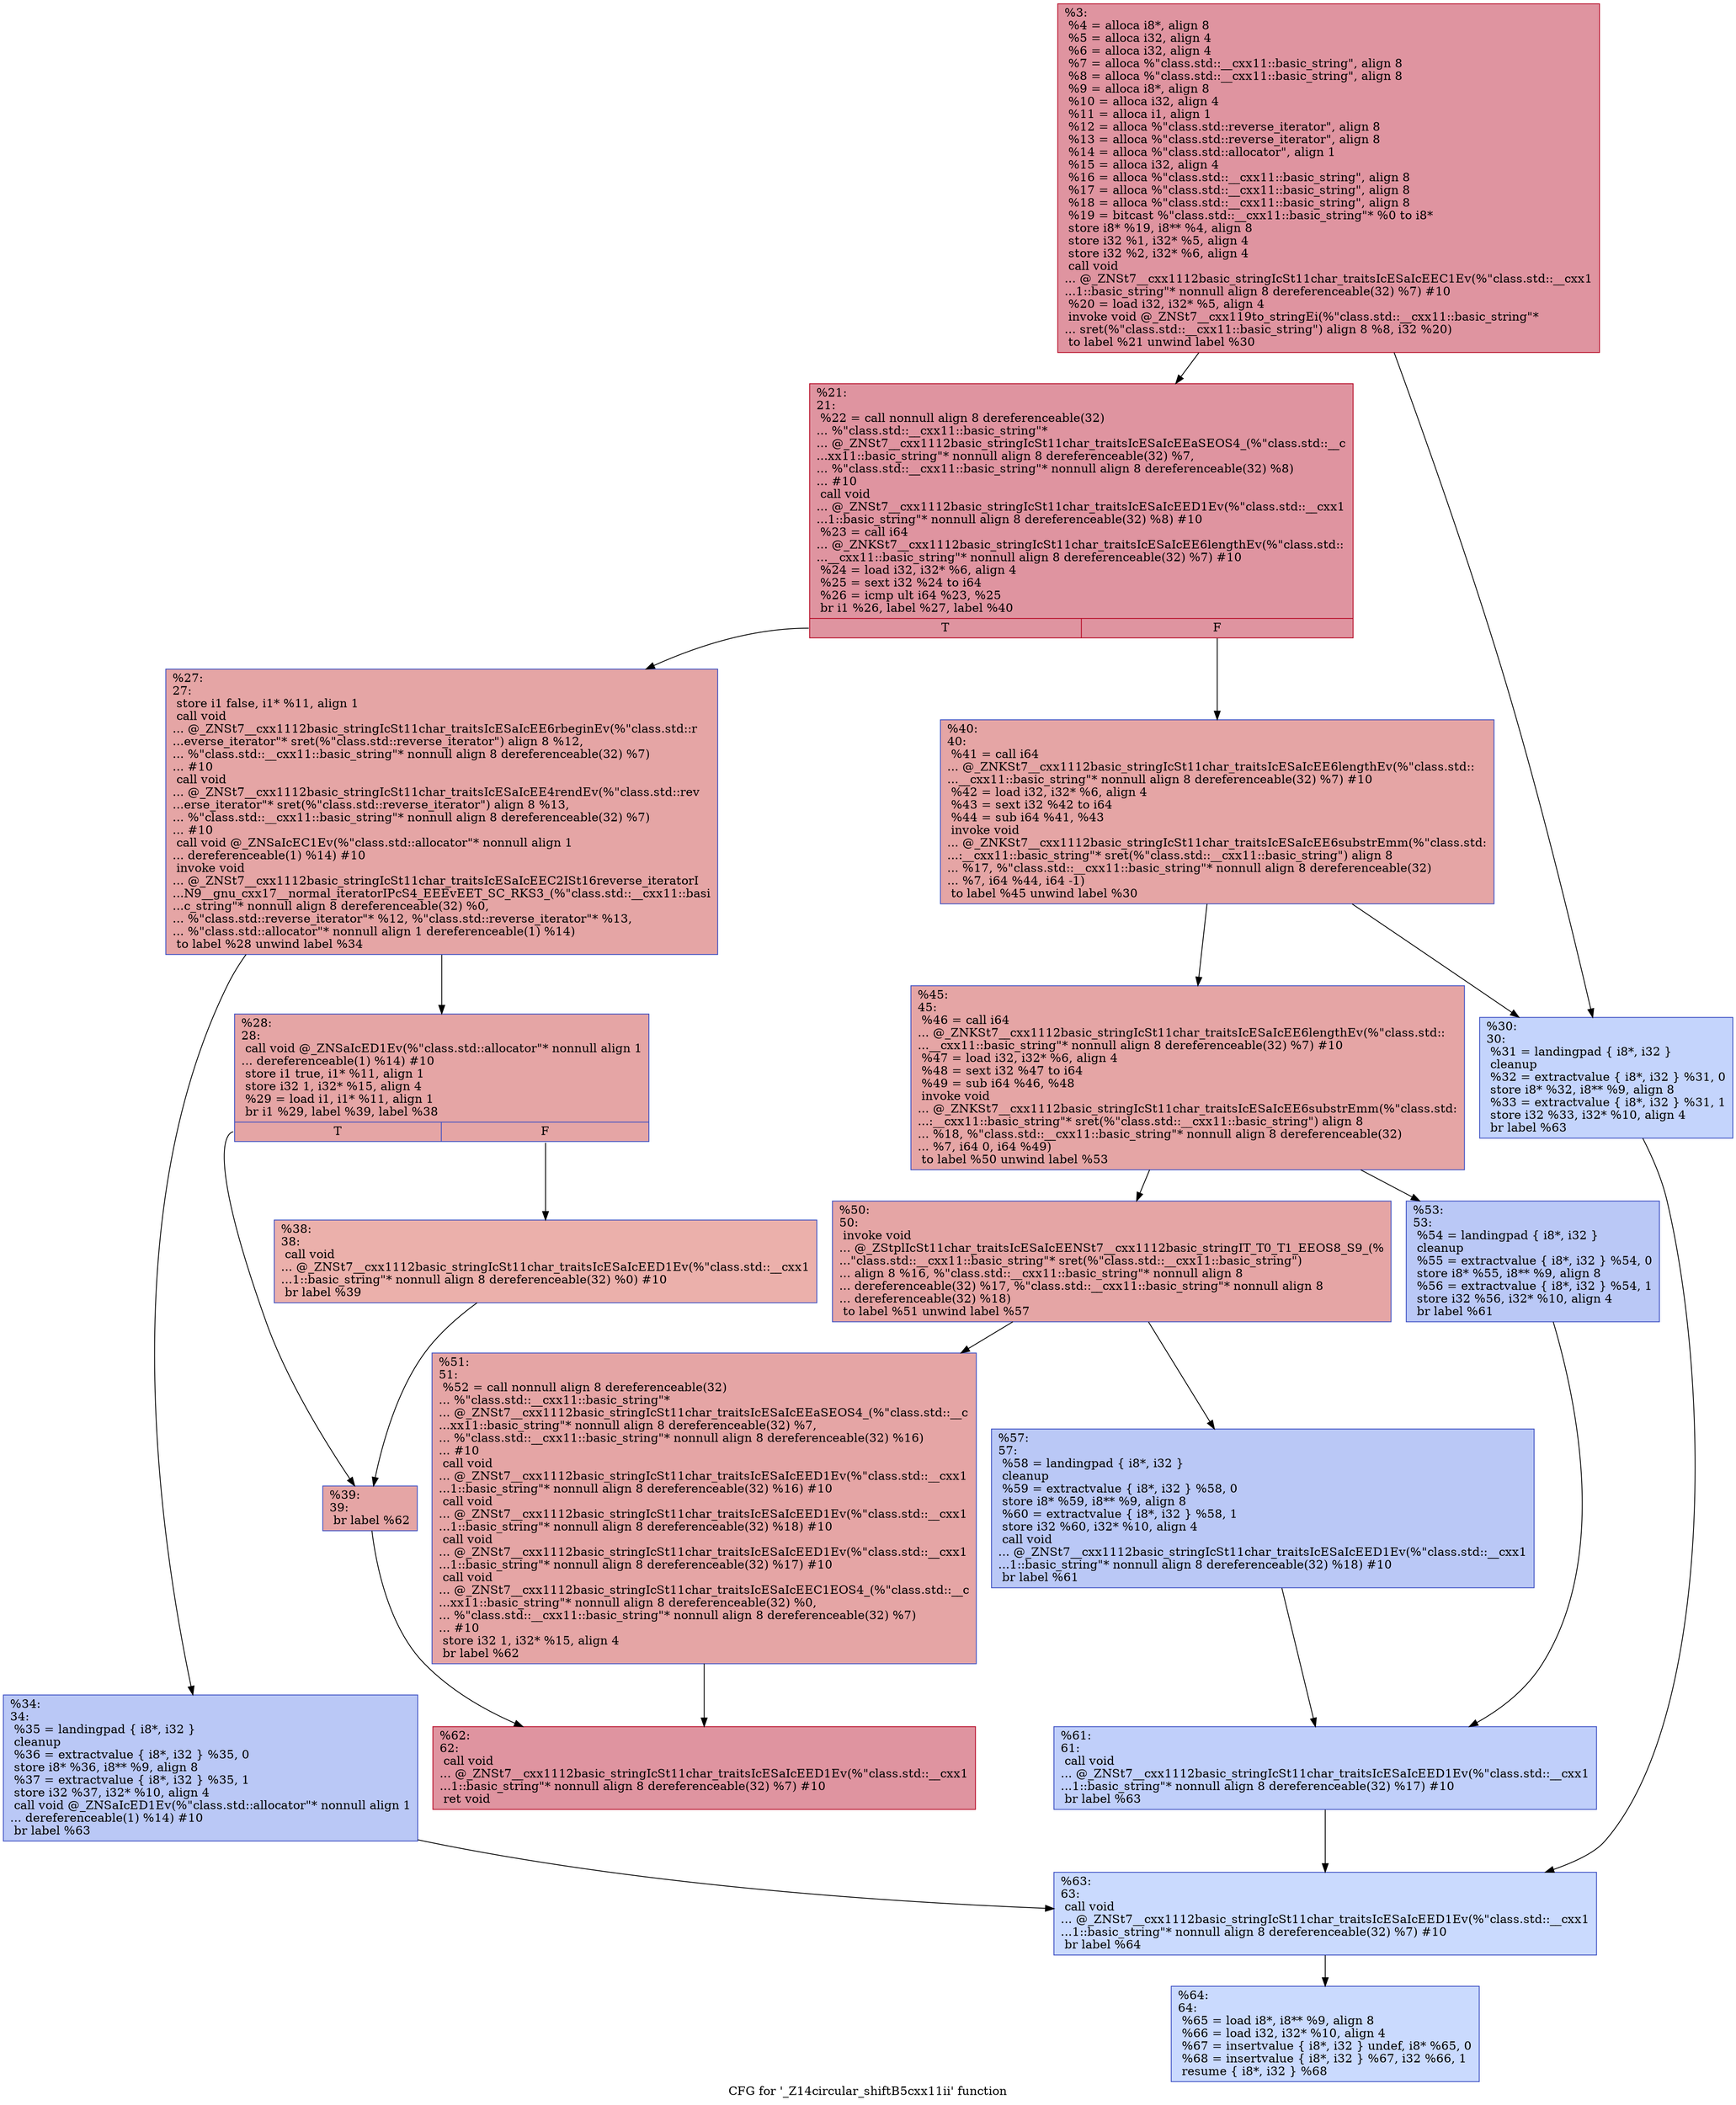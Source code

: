 digraph "CFG for '_Z14circular_shiftB5cxx11ii' function" {
	label="CFG for '_Z14circular_shiftB5cxx11ii' function";

	Node0x561514f5b370 [shape=record,color="#b70d28ff", style=filled, fillcolor="#b70d2870",label="{%3:\l  %4 = alloca i8*, align 8\l  %5 = alloca i32, align 4\l  %6 = alloca i32, align 4\l  %7 = alloca %\"class.std::__cxx11::basic_string\", align 8\l  %8 = alloca %\"class.std::__cxx11::basic_string\", align 8\l  %9 = alloca i8*, align 8\l  %10 = alloca i32, align 4\l  %11 = alloca i1, align 1\l  %12 = alloca %\"class.std::reverse_iterator\", align 8\l  %13 = alloca %\"class.std::reverse_iterator\", align 8\l  %14 = alloca %\"class.std::allocator\", align 1\l  %15 = alloca i32, align 4\l  %16 = alloca %\"class.std::__cxx11::basic_string\", align 8\l  %17 = alloca %\"class.std::__cxx11::basic_string\", align 8\l  %18 = alloca %\"class.std::__cxx11::basic_string\", align 8\l  %19 = bitcast %\"class.std::__cxx11::basic_string\"* %0 to i8*\l  store i8* %19, i8** %4, align 8\l  store i32 %1, i32* %5, align 4\l  store i32 %2, i32* %6, align 4\l  call void\l... @_ZNSt7__cxx1112basic_stringIcSt11char_traitsIcESaIcEEC1Ev(%\"class.std::__cxx1\l...1::basic_string\"* nonnull align 8 dereferenceable(32) %7) #10\l  %20 = load i32, i32* %5, align 4\l  invoke void @_ZNSt7__cxx119to_stringEi(%\"class.std::__cxx11::basic_string\"*\l... sret(%\"class.std::__cxx11::basic_string\") align 8 %8, i32 %20)\l          to label %21 unwind label %30\l}"];
	Node0x561514f5b370 -> Node0x561514f5c630;
	Node0x561514f5b370 -> Node0x561514f5c680;
	Node0x561514f5c630 [shape=record,color="#b70d28ff", style=filled, fillcolor="#b70d2870",label="{%21:\l21:                                               \l  %22 = call nonnull align 8 dereferenceable(32)\l... %\"class.std::__cxx11::basic_string\"*\l... @_ZNSt7__cxx1112basic_stringIcSt11char_traitsIcESaIcEEaSEOS4_(%\"class.std::__c\l...xx11::basic_string\"* nonnull align 8 dereferenceable(32) %7,\l... %\"class.std::__cxx11::basic_string\"* nonnull align 8 dereferenceable(32) %8)\l... #10\l  call void\l... @_ZNSt7__cxx1112basic_stringIcSt11char_traitsIcESaIcEED1Ev(%\"class.std::__cxx1\l...1::basic_string\"* nonnull align 8 dereferenceable(32) %8) #10\l  %23 = call i64\l... @_ZNKSt7__cxx1112basic_stringIcSt11char_traitsIcESaIcEE6lengthEv(%\"class.std::\l...__cxx11::basic_string\"* nonnull align 8 dereferenceable(32) %7) #10\l  %24 = load i32, i32* %6, align 4\l  %25 = sext i32 %24 to i64\l  %26 = icmp ult i64 %23, %25\l  br i1 %26, label %27, label %40\l|{<s0>T|<s1>F}}"];
	Node0x561514f5c630:s0 -> Node0x561514f5c9d0;
	Node0x561514f5c630:s1 -> Node0x561514f5d220;
	Node0x561514f5c9d0 [shape=record,color="#3d50c3ff", style=filled, fillcolor="#c5333470",label="{%27:\l27:                                               \l  store i1 false, i1* %11, align 1\l  call void\l... @_ZNSt7__cxx1112basic_stringIcSt11char_traitsIcESaIcEE6rbeginEv(%\"class.std::r\l...everse_iterator\"* sret(%\"class.std::reverse_iterator\") align 8 %12,\l... %\"class.std::__cxx11::basic_string\"* nonnull align 8 dereferenceable(32) %7)\l... #10\l  call void\l... @_ZNSt7__cxx1112basic_stringIcSt11char_traitsIcESaIcEE4rendEv(%\"class.std::rev\l...erse_iterator\"* sret(%\"class.std::reverse_iterator\") align 8 %13,\l... %\"class.std::__cxx11::basic_string\"* nonnull align 8 dereferenceable(32) %7)\l... #10\l  call void @_ZNSaIcEC1Ev(%\"class.std::allocator\"* nonnull align 1\l... dereferenceable(1) %14) #10\l  invoke void\l... @_ZNSt7__cxx1112basic_stringIcSt11char_traitsIcESaIcEEC2ISt16reverse_iteratorI\l...N9__gnu_cxx17__normal_iteratorIPcS4_EEEvEET_SC_RKS3_(%\"class.std::__cxx11::basi\l...c_string\"* nonnull align 8 dereferenceable(32) %0,\l... %\"class.std::reverse_iterator\"* %12, %\"class.std::reverse_iterator\"* %13,\l... %\"class.std::allocator\"* nonnull align 1 dereferenceable(1) %14)\l          to label %28 unwind label %34\l}"];
	Node0x561514f5c9d0 -> Node0x561514f5db50;
	Node0x561514f5c9d0 -> Node0x561514f5dba0;
	Node0x561514f5db50 [shape=record,color="#3d50c3ff", style=filled, fillcolor="#c5333470",label="{%28:\l28:                                               \l  call void @_ZNSaIcED1Ev(%\"class.std::allocator\"* nonnull align 1\l... dereferenceable(1) %14) #10\l  store i1 true, i1* %11, align 1\l  store i32 1, i32* %15, align 4\l  %29 = load i1, i1* %11, align 1\l  br i1 %29, label %39, label %38\l|{<s0>T|<s1>F}}"];
	Node0x561514f5db50:s0 -> Node0x561514f5e2d0;
	Node0x561514f5db50:s1 -> Node0x561514f5e320;
	Node0x561514f5c680 [shape=record,color="#3d50c3ff", style=filled, fillcolor="#7a9df870",label="{%30:\l30:                                               \l  %31 = landingpad \{ i8*, i32 \}\l          cleanup\l  %32 = extractvalue \{ i8*, i32 \} %31, 0\l  store i8* %32, i8** %9, align 8\l  %33 = extractvalue \{ i8*, i32 \} %31, 1\l  store i32 %33, i32* %10, align 4\l  br label %63\l}"];
	Node0x561514f5c680 -> Node0x561514f5eb10;
	Node0x561514f5dba0 [shape=record,color="#3d50c3ff", style=filled, fillcolor="#6282ea70",label="{%34:\l34:                                               \l  %35 = landingpad \{ i8*, i32 \}\l          cleanup\l  %36 = extractvalue \{ i8*, i32 \} %35, 0\l  store i8* %36, i8** %9, align 8\l  %37 = extractvalue \{ i8*, i32 \} %35, 1\l  store i32 %37, i32* %10, align 4\l  call void @_ZNSaIcED1Ev(%\"class.std::allocator\"* nonnull align 1\l... dereferenceable(1) %14) #10\l  br label %63\l}"];
	Node0x561514f5dba0 -> Node0x561514f5eb10;
	Node0x561514f5e320 [shape=record,color="#3d50c3ff", style=filled, fillcolor="#d24b4070",label="{%38:\l38:                                               \l  call void\l... @_ZNSt7__cxx1112basic_stringIcSt11char_traitsIcESaIcEED1Ev(%\"class.std::__cxx1\l...1::basic_string\"* nonnull align 8 dereferenceable(32) %0) #10\l  br label %39\l}"];
	Node0x561514f5e320 -> Node0x561514f5e2d0;
	Node0x561514f5e2d0 [shape=record,color="#3d50c3ff", style=filled, fillcolor="#c5333470",label="{%39:\l39:                                               \l  br label %62\l}"];
	Node0x561514f5e2d0 -> Node0x561514f5f020;
	Node0x561514f5d220 [shape=record,color="#3d50c3ff", style=filled, fillcolor="#c5333470",label="{%40:\l40:                                               \l  %41 = call i64\l... @_ZNKSt7__cxx1112basic_stringIcSt11char_traitsIcESaIcEE6lengthEv(%\"class.std::\l...__cxx11::basic_string\"* nonnull align 8 dereferenceable(32) %7) #10\l  %42 = load i32, i32* %6, align 4\l  %43 = sext i32 %42 to i64\l  %44 = sub i64 %41, %43\l  invoke void\l... @_ZNKSt7__cxx1112basic_stringIcSt11char_traitsIcESaIcEE6substrEmm(%\"class.std:\l...:__cxx11::basic_string\"* sret(%\"class.std::__cxx11::basic_string\") align 8\l... %17, %\"class.std::__cxx11::basic_string\"* nonnull align 8 dereferenceable(32)\l... %7, i64 %44, i64 -1)\l          to label %45 unwind label %30\l}"];
	Node0x561514f5d220 -> Node0x561514f5f560;
	Node0x561514f5d220 -> Node0x561514f5c680;
	Node0x561514f5f560 [shape=record,color="#3d50c3ff", style=filled, fillcolor="#c5333470",label="{%45:\l45:                                               \l  %46 = call i64\l... @_ZNKSt7__cxx1112basic_stringIcSt11char_traitsIcESaIcEE6lengthEv(%\"class.std::\l...__cxx11::basic_string\"* nonnull align 8 dereferenceable(32) %7) #10\l  %47 = load i32, i32* %6, align 4\l  %48 = sext i32 %47 to i64\l  %49 = sub i64 %46, %48\l  invoke void\l... @_ZNKSt7__cxx1112basic_stringIcSt11char_traitsIcESaIcEE6substrEmm(%\"class.std:\l...:__cxx11::basic_string\"* sret(%\"class.std::__cxx11::basic_string\") align 8\l... %18, %\"class.std::__cxx11::basic_string\"* nonnull align 8 dereferenceable(32)\l... %7, i64 0, i64 %49)\l          to label %50 unwind label %53\l}"];
	Node0x561514f5f560 -> Node0x561514f5fb60;
	Node0x561514f5f560 -> Node0x561514f5fbb0;
	Node0x561514f5fb60 [shape=record,color="#3d50c3ff", style=filled, fillcolor="#c5333470",label="{%50:\l50:                                               \l  invoke void\l... @_ZStplIcSt11char_traitsIcESaIcEENSt7__cxx1112basic_stringIT_T0_T1_EEOS8_S9_(%\l...\"class.std::__cxx11::basic_string\"* sret(%\"class.std::__cxx11::basic_string\")\l... align 8 %16, %\"class.std::__cxx11::basic_string\"* nonnull align 8\l... dereferenceable(32) %17, %\"class.std::__cxx11::basic_string\"* nonnull align 8\l... dereferenceable(32) %18)\l          to label %51 unwind label %57\l}"];
	Node0x561514f5fb60 -> Node0x561514f5f260;
	Node0x561514f5fb60 -> Node0x561514f5fe40;
	Node0x561514f5f260 [shape=record,color="#3d50c3ff", style=filled, fillcolor="#c5333470",label="{%51:\l51:                                               \l  %52 = call nonnull align 8 dereferenceable(32)\l... %\"class.std::__cxx11::basic_string\"*\l... @_ZNSt7__cxx1112basic_stringIcSt11char_traitsIcESaIcEEaSEOS4_(%\"class.std::__c\l...xx11::basic_string\"* nonnull align 8 dereferenceable(32) %7,\l... %\"class.std::__cxx11::basic_string\"* nonnull align 8 dereferenceable(32) %16)\l... #10\l  call void\l... @_ZNSt7__cxx1112basic_stringIcSt11char_traitsIcESaIcEED1Ev(%\"class.std::__cxx1\l...1::basic_string\"* nonnull align 8 dereferenceable(32) %16) #10\l  call void\l... @_ZNSt7__cxx1112basic_stringIcSt11char_traitsIcESaIcEED1Ev(%\"class.std::__cxx1\l...1::basic_string\"* nonnull align 8 dereferenceable(32) %18) #10\l  call void\l... @_ZNSt7__cxx1112basic_stringIcSt11char_traitsIcESaIcEED1Ev(%\"class.std::__cxx1\l...1::basic_string\"* nonnull align 8 dereferenceable(32) %17) #10\l  call void\l... @_ZNSt7__cxx1112basic_stringIcSt11char_traitsIcESaIcEEC1EOS4_(%\"class.std::__c\l...xx11::basic_string\"* nonnull align 8 dereferenceable(32) %0,\l... %\"class.std::__cxx11::basic_string\"* nonnull align 8 dereferenceable(32) %7)\l... #10\l  store i32 1, i32* %15, align 4\l  br label %62\l}"];
	Node0x561514f5f260 -> Node0x561514f5f020;
	Node0x561514f5fbb0 [shape=record,color="#3d50c3ff", style=filled, fillcolor="#6282ea70",label="{%53:\l53:                                               \l  %54 = landingpad \{ i8*, i32 \}\l          cleanup\l  %55 = extractvalue \{ i8*, i32 \} %54, 0\l  store i8* %55, i8** %9, align 8\l  %56 = extractvalue \{ i8*, i32 \} %54, 1\l  store i32 %56, i32* %10, align 4\l  br label %61\l}"];
	Node0x561514f5fbb0 -> Node0x561514f60b80;
	Node0x561514f5fe40 [shape=record,color="#3d50c3ff", style=filled, fillcolor="#6282ea70",label="{%57:\l57:                                               \l  %58 = landingpad \{ i8*, i32 \}\l          cleanup\l  %59 = extractvalue \{ i8*, i32 \} %58, 0\l  store i8* %59, i8** %9, align 8\l  %60 = extractvalue \{ i8*, i32 \} %58, 1\l  store i32 %60, i32* %10, align 4\l  call void\l... @_ZNSt7__cxx1112basic_stringIcSt11char_traitsIcESaIcEED1Ev(%\"class.std::__cxx1\l...1::basic_string\"* nonnull align 8 dereferenceable(32) %18) #10\l  br label %61\l}"];
	Node0x561514f5fe40 -> Node0x561514f60b80;
	Node0x561514f60b80 [shape=record,color="#3d50c3ff", style=filled, fillcolor="#7093f370",label="{%61:\l61:                                               \l  call void\l... @_ZNSt7__cxx1112basic_stringIcSt11char_traitsIcESaIcEED1Ev(%\"class.std::__cxx1\l...1::basic_string\"* nonnull align 8 dereferenceable(32) %17) #10\l  br label %63\l}"];
	Node0x561514f60b80 -> Node0x561514f5eb10;
	Node0x561514f5f020 [shape=record,color="#b70d28ff", style=filled, fillcolor="#b70d2870",label="{%62:\l62:                                               \l  call void\l... @_ZNSt7__cxx1112basic_stringIcSt11char_traitsIcESaIcEED1Ev(%\"class.std::__cxx1\l...1::basic_string\"* nonnull align 8 dereferenceable(32) %7) #10\l  ret void\l}"];
	Node0x561514f5eb10 [shape=record,color="#3d50c3ff", style=filled, fillcolor="#88abfd70",label="{%63:\l63:                                               \l  call void\l... @_ZNSt7__cxx1112basic_stringIcSt11char_traitsIcESaIcEED1Ev(%\"class.std::__cxx1\l...1::basic_string\"* nonnull align 8 dereferenceable(32) %7) #10\l  br label %64\l}"];
	Node0x561514f5eb10 -> Node0x561514f61350;
	Node0x561514f61350 [shape=record,color="#3d50c3ff", style=filled, fillcolor="#88abfd70",label="{%64:\l64:                                               \l  %65 = load i8*, i8** %9, align 8\l  %66 = load i32, i32* %10, align 4\l  %67 = insertvalue \{ i8*, i32 \} undef, i8* %65, 0\l  %68 = insertvalue \{ i8*, i32 \} %67, i32 %66, 1\l  resume \{ i8*, i32 \} %68\l}"];
}
